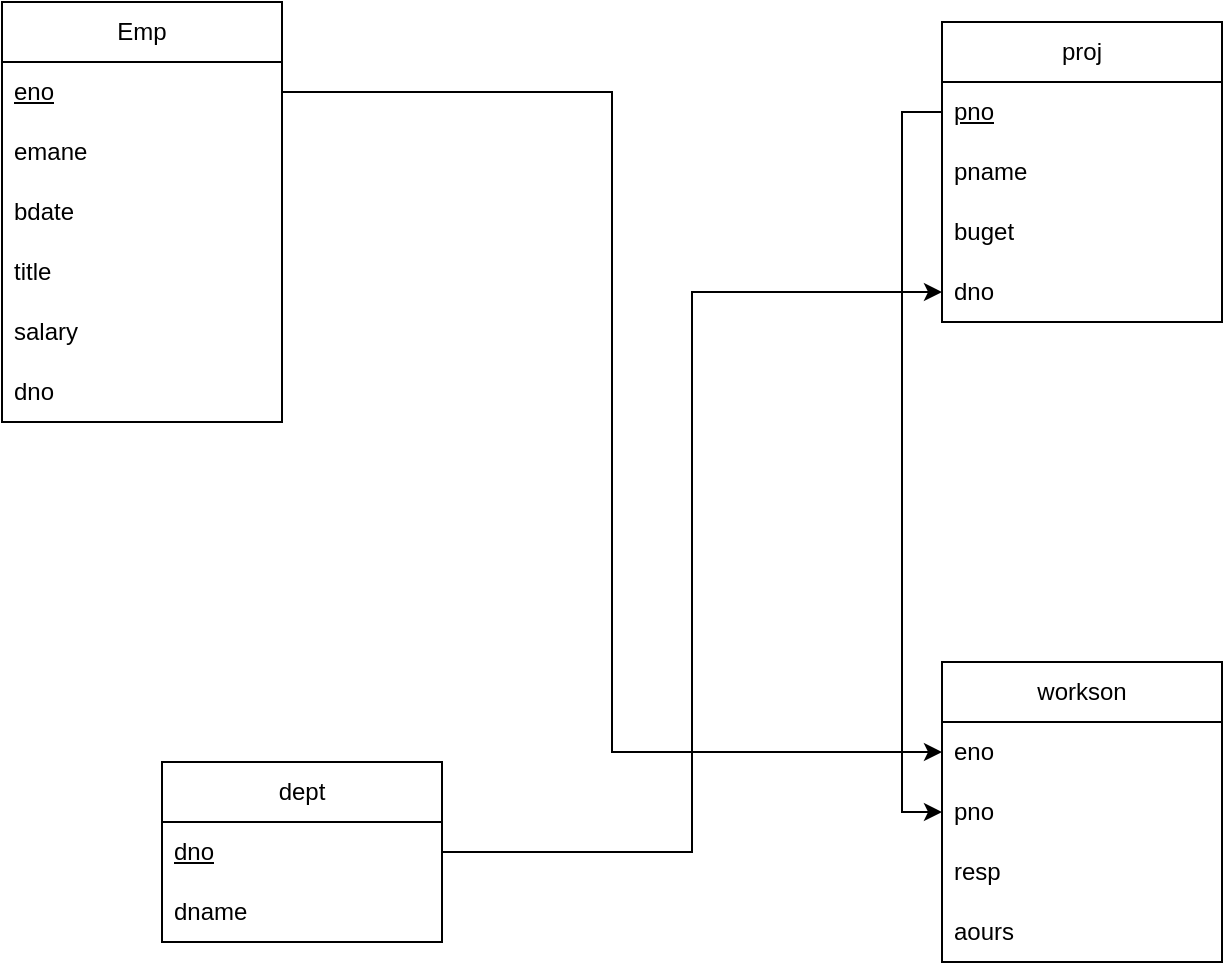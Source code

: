<mxfile version="24.8.6">
  <diagram name="Page-1" id="zgJk6gwJ2WWH3jvTvCw2">
    <mxGraphModel dx="792" dy="771" grid="1" gridSize="10" guides="1" tooltips="1" connect="1" arrows="1" fold="1" page="1" pageScale="1" pageWidth="850" pageHeight="1100" math="0" shadow="0">
      <root>
        <mxCell id="0" />
        <mxCell id="1" parent="0" />
        <mxCell id="FJC9m1zSIFs6OrykNUFQ-2" value="Emp " style="swimlane;fontStyle=0;childLayout=stackLayout;horizontal=1;startSize=30;horizontalStack=0;resizeParent=1;resizeParentMax=0;resizeLast=0;collapsible=1;marginBottom=0;whiteSpace=wrap;html=1;" vertex="1" parent="1">
          <mxGeometry x="80" y="90" width="140" height="210" as="geometry" />
        </mxCell>
        <mxCell id="FJC9m1zSIFs6OrykNUFQ-3" value="&lt;u&gt;eno&lt;/u&gt;" style="text;strokeColor=none;fillColor=none;align=left;verticalAlign=middle;spacingLeft=4;spacingRight=4;overflow=hidden;points=[[0,0.5],[1,0.5]];portConstraint=eastwest;rotatable=0;whiteSpace=wrap;html=1;" vertex="1" parent="FJC9m1zSIFs6OrykNUFQ-2">
          <mxGeometry y="30" width="140" height="30" as="geometry" />
        </mxCell>
        <mxCell id="FJC9m1zSIFs6OrykNUFQ-4" value="emane" style="text;strokeColor=none;fillColor=none;align=left;verticalAlign=middle;spacingLeft=4;spacingRight=4;overflow=hidden;points=[[0,0.5],[1,0.5]];portConstraint=eastwest;rotatable=0;whiteSpace=wrap;html=1;" vertex="1" parent="FJC9m1zSIFs6OrykNUFQ-2">
          <mxGeometry y="60" width="140" height="30" as="geometry" />
        </mxCell>
        <mxCell id="FJC9m1zSIFs6OrykNUFQ-5" value="bdate" style="text;strokeColor=none;fillColor=none;align=left;verticalAlign=middle;spacingLeft=4;spacingRight=4;overflow=hidden;points=[[0,0.5],[1,0.5]];portConstraint=eastwest;rotatable=0;whiteSpace=wrap;html=1;" vertex="1" parent="FJC9m1zSIFs6OrykNUFQ-2">
          <mxGeometry y="90" width="140" height="30" as="geometry" />
        </mxCell>
        <mxCell id="FJC9m1zSIFs6OrykNUFQ-6" value="title" style="text;strokeColor=none;fillColor=none;align=left;verticalAlign=middle;spacingLeft=4;spacingRight=4;overflow=hidden;points=[[0,0.5],[1,0.5]];portConstraint=eastwest;rotatable=0;whiteSpace=wrap;html=1;" vertex="1" parent="FJC9m1zSIFs6OrykNUFQ-2">
          <mxGeometry y="120" width="140" height="30" as="geometry" />
        </mxCell>
        <mxCell id="FJC9m1zSIFs6OrykNUFQ-7" value="salary" style="text;strokeColor=none;fillColor=none;align=left;verticalAlign=middle;spacingLeft=4;spacingRight=4;overflow=hidden;points=[[0,0.5],[1,0.5]];portConstraint=eastwest;rotatable=0;whiteSpace=wrap;html=1;" vertex="1" parent="FJC9m1zSIFs6OrykNUFQ-2">
          <mxGeometry y="150" width="140" height="30" as="geometry" />
        </mxCell>
        <mxCell id="FJC9m1zSIFs6OrykNUFQ-8" value="dno" style="text;strokeColor=none;fillColor=none;align=left;verticalAlign=middle;spacingLeft=4;spacingRight=4;overflow=hidden;points=[[0,0.5],[1,0.5]];portConstraint=eastwest;rotatable=0;whiteSpace=wrap;html=1;" vertex="1" parent="FJC9m1zSIFs6OrykNUFQ-2">
          <mxGeometry y="180" width="140" height="30" as="geometry" />
        </mxCell>
        <mxCell id="FJC9m1zSIFs6OrykNUFQ-9" value="proj" style="swimlane;fontStyle=0;childLayout=stackLayout;horizontal=1;startSize=30;horizontalStack=0;resizeParent=1;resizeParentMax=0;resizeLast=0;collapsible=1;marginBottom=0;whiteSpace=wrap;html=1;" vertex="1" parent="1">
          <mxGeometry x="550" y="100" width="140" height="150" as="geometry" />
        </mxCell>
        <mxCell id="FJC9m1zSIFs6OrykNUFQ-10" value="&lt;u&gt;pno&lt;/u&gt;" style="text;strokeColor=none;fillColor=none;align=left;verticalAlign=middle;spacingLeft=4;spacingRight=4;overflow=hidden;points=[[0,0.5],[1,0.5]];portConstraint=eastwest;rotatable=0;whiteSpace=wrap;html=1;" vertex="1" parent="FJC9m1zSIFs6OrykNUFQ-9">
          <mxGeometry y="30" width="140" height="30" as="geometry" />
        </mxCell>
        <mxCell id="FJC9m1zSIFs6OrykNUFQ-11" value="pname" style="text;strokeColor=none;fillColor=none;align=left;verticalAlign=middle;spacingLeft=4;spacingRight=4;overflow=hidden;points=[[0,0.5],[1,0.5]];portConstraint=eastwest;rotatable=0;whiteSpace=wrap;html=1;" vertex="1" parent="FJC9m1zSIFs6OrykNUFQ-9">
          <mxGeometry y="60" width="140" height="30" as="geometry" />
        </mxCell>
        <mxCell id="FJC9m1zSIFs6OrykNUFQ-12" value="buget" style="text;strokeColor=none;fillColor=none;align=left;verticalAlign=middle;spacingLeft=4;spacingRight=4;overflow=hidden;points=[[0,0.5],[1,0.5]];portConstraint=eastwest;rotatable=0;whiteSpace=wrap;html=1;" vertex="1" parent="FJC9m1zSIFs6OrykNUFQ-9">
          <mxGeometry y="90" width="140" height="30" as="geometry" />
        </mxCell>
        <mxCell id="FJC9m1zSIFs6OrykNUFQ-13" value="dno" style="text;strokeColor=none;fillColor=none;align=left;verticalAlign=middle;spacingLeft=4;spacingRight=4;overflow=hidden;points=[[0,0.5],[1,0.5]];portConstraint=eastwest;rotatable=0;whiteSpace=wrap;html=1;" vertex="1" parent="FJC9m1zSIFs6OrykNUFQ-9">
          <mxGeometry y="120" width="140" height="30" as="geometry" />
        </mxCell>
        <mxCell id="FJC9m1zSIFs6OrykNUFQ-14" value="dept" style="swimlane;fontStyle=0;childLayout=stackLayout;horizontal=1;startSize=30;horizontalStack=0;resizeParent=1;resizeParentMax=0;resizeLast=0;collapsible=1;marginBottom=0;whiteSpace=wrap;html=1;" vertex="1" parent="1">
          <mxGeometry x="160" y="470" width="140" height="90" as="geometry" />
        </mxCell>
        <mxCell id="FJC9m1zSIFs6OrykNUFQ-15" value="&lt;u&gt;dno&lt;/u&gt;" style="text;strokeColor=none;fillColor=none;align=left;verticalAlign=middle;spacingLeft=4;spacingRight=4;overflow=hidden;points=[[0,0.5],[1,0.5]];portConstraint=eastwest;rotatable=0;whiteSpace=wrap;html=1;" vertex="1" parent="FJC9m1zSIFs6OrykNUFQ-14">
          <mxGeometry y="30" width="140" height="30" as="geometry" />
        </mxCell>
        <mxCell id="FJC9m1zSIFs6OrykNUFQ-16" value="dname" style="text;strokeColor=none;fillColor=none;align=left;verticalAlign=middle;spacingLeft=4;spacingRight=4;overflow=hidden;points=[[0,0.5],[1,0.5]];portConstraint=eastwest;rotatable=0;whiteSpace=wrap;html=1;" vertex="1" parent="FJC9m1zSIFs6OrykNUFQ-14">
          <mxGeometry y="60" width="140" height="30" as="geometry" />
        </mxCell>
        <mxCell id="FJC9m1zSIFs6OrykNUFQ-17" value="workson" style="swimlane;fontStyle=0;childLayout=stackLayout;horizontal=1;startSize=30;horizontalStack=0;resizeParent=1;resizeParentMax=0;resizeLast=0;collapsible=1;marginBottom=0;whiteSpace=wrap;html=1;" vertex="1" parent="1">
          <mxGeometry x="550" y="420" width="140" height="150" as="geometry" />
        </mxCell>
        <mxCell id="FJC9m1zSIFs6OrykNUFQ-18" value="eno" style="text;strokeColor=none;fillColor=none;align=left;verticalAlign=middle;spacingLeft=4;spacingRight=4;overflow=hidden;points=[[0,0.5],[1,0.5]];portConstraint=eastwest;rotatable=0;whiteSpace=wrap;html=1;" vertex="1" parent="FJC9m1zSIFs6OrykNUFQ-17">
          <mxGeometry y="30" width="140" height="30" as="geometry" />
        </mxCell>
        <mxCell id="FJC9m1zSIFs6OrykNUFQ-19" value="pno" style="text;strokeColor=none;fillColor=none;align=left;verticalAlign=middle;spacingLeft=4;spacingRight=4;overflow=hidden;points=[[0,0.5],[1,0.5]];portConstraint=eastwest;rotatable=0;whiteSpace=wrap;html=1;" vertex="1" parent="FJC9m1zSIFs6OrykNUFQ-17">
          <mxGeometry y="60" width="140" height="30" as="geometry" />
        </mxCell>
        <mxCell id="FJC9m1zSIFs6OrykNUFQ-20" value="resp" style="text;strokeColor=none;fillColor=none;align=left;verticalAlign=middle;spacingLeft=4;spacingRight=4;overflow=hidden;points=[[0,0.5],[1,0.5]];portConstraint=eastwest;rotatable=0;whiteSpace=wrap;html=1;" vertex="1" parent="FJC9m1zSIFs6OrykNUFQ-17">
          <mxGeometry y="90" width="140" height="30" as="geometry" />
        </mxCell>
        <mxCell id="FJC9m1zSIFs6OrykNUFQ-21" value="aours" style="text;strokeColor=none;fillColor=none;align=left;verticalAlign=middle;spacingLeft=4;spacingRight=4;overflow=hidden;points=[[0,0.5],[1,0.5]];portConstraint=eastwest;rotatable=0;whiteSpace=wrap;html=1;" vertex="1" parent="FJC9m1zSIFs6OrykNUFQ-17">
          <mxGeometry y="120" width="140" height="30" as="geometry" />
        </mxCell>
        <mxCell id="FJC9m1zSIFs6OrykNUFQ-22" style="edgeStyle=orthogonalEdgeStyle;rounded=0;orthogonalLoop=1;jettySize=auto;html=1;entryX=0;entryY=0.5;entryDx=0;entryDy=0;" edge="1" parent="1" source="FJC9m1zSIFs6OrykNUFQ-3" target="FJC9m1zSIFs6OrykNUFQ-18">
          <mxGeometry relative="1" as="geometry" />
        </mxCell>
        <mxCell id="FJC9m1zSIFs6OrykNUFQ-23" style="edgeStyle=orthogonalEdgeStyle;rounded=0;orthogonalLoop=1;jettySize=auto;html=1;entryX=0;entryY=0.5;entryDx=0;entryDy=0;" edge="1" parent="1" source="FJC9m1zSIFs6OrykNUFQ-10" target="FJC9m1zSIFs6OrykNUFQ-19">
          <mxGeometry relative="1" as="geometry" />
        </mxCell>
        <mxCell id="FJC9m1zSIFs6OrykNUFQ-24" style="edgeStyle=orthogonalEdgeStyle;rounded=0;orthogonalLoop=1;jettySize=auto;html=1;entryX=0;entryY=0.5;entryDx=0;entryDy=0;" edge="1" parent="1" source="FJC9m1zSIFs6OrykNUFQ-15" target="FJC9m1zSIFs6OrykNUFQ-13">
          <mxGeometry relative="1" as="geometry" />
        </mxCell>
      </root>
    </mxGraphModel>
  </diagram>
</mxfile>
